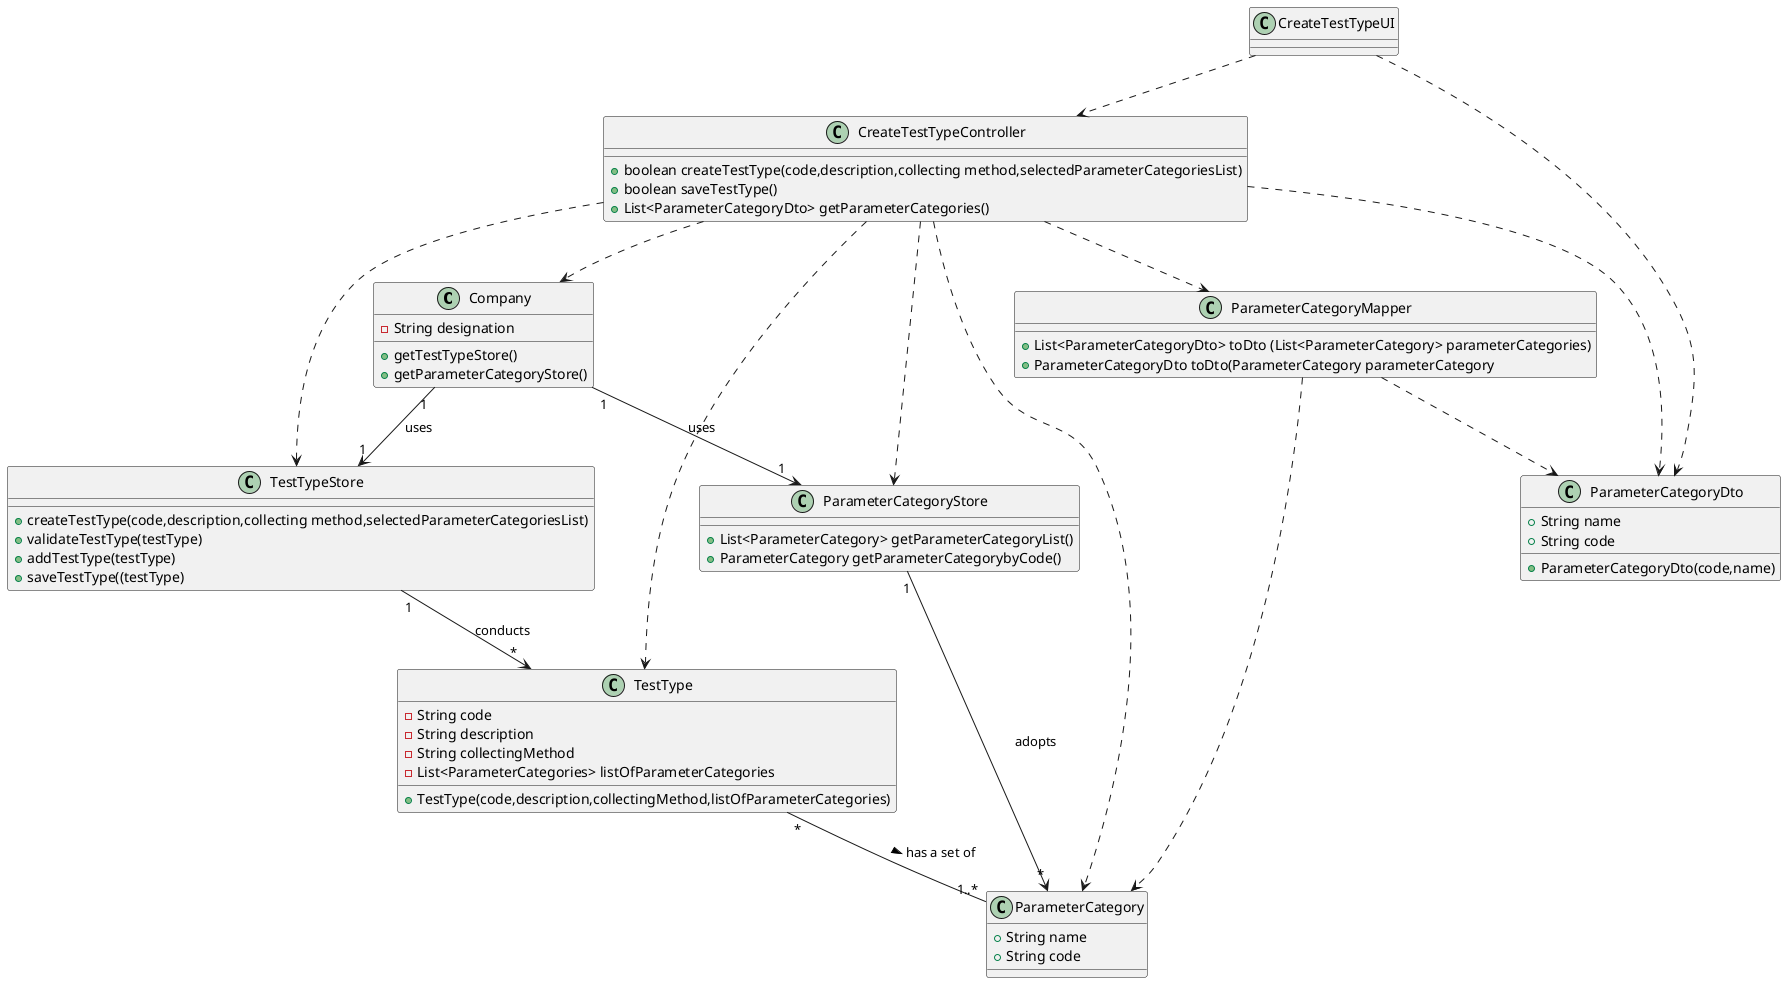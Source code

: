 @startuml

class Company{
-String designation
+getTestTypeStore()
+getParameterCategoryStore()
}

class CreateTestTypeUI{
}

class CreateTestTypeController{
+boolean createTestType(code,description,collecting method,selectedParameterCategoriesList)
+boolean saveTestType()
+List<ParameterCategoryDto> getParameterCategories()
}

class TestType{
-String code
-String description
-String collectingMethod
-List<ParameterCategories> listOfParameterCategories
+TestType(code,description,collectingMethod,listOfParameterCategories)
}

class TestTypeStore{
+createTestType(code,description,collecting method,selectedParameterCategoriesList)
+validateTestType(testType)
+addTestType(testType)
+saveTestType((testType)
}

class ParameterCategoryStore{
+List<ParameterCategory> getParameterCategoryList()
+ParameterCategory getParameterCategorybyCode()
}

class ParameterCategoryMapper{
+List<ParameterCategoryDto> toDto (List<ParameterCategory> parameterCategories)
+ParameterCategoryDto toDto(ParameterCategory parameterCategory
}


class ParameterCategoryDto{
+ String name
+ String code
+ ParameterCategoryDto(code,name)
}

class ParameterCategory{
+ String name
+ String code
}

CreateTestTypeUI ..> CreateTestTypeController
CreateTestTypeUI ..> ParameterCategoryDto
CreateTestTypeController ..> Company
CreateTestTypeController ..> TestTypeStore
CreateTestTypeController ..> ParameterCategoryStore
CreateTestTypeController ..> ParameterCategoryDto
CreateTestTypeController ..> ParameterCategory
CreateTestTypeController ..> TestType
CreateTestTypeController ..> ParameterCategoryMapper
Company"1"--> "1" TestTypeStore : uses
Company"1"--> "1" ParameterCategoryStore : uses
TestTypeStore "1"-->"*" TestType : conducts
ParameterCategoryMapper ..> ParameterCategoryDto
ParameterCategoryMapper ..> ParameterCategory
ParameterCategoryStore "1"--> "*"ParameterCategory : adopts
TestType "*"--"1..*" ParameterCategory : has a set of >
@enduml